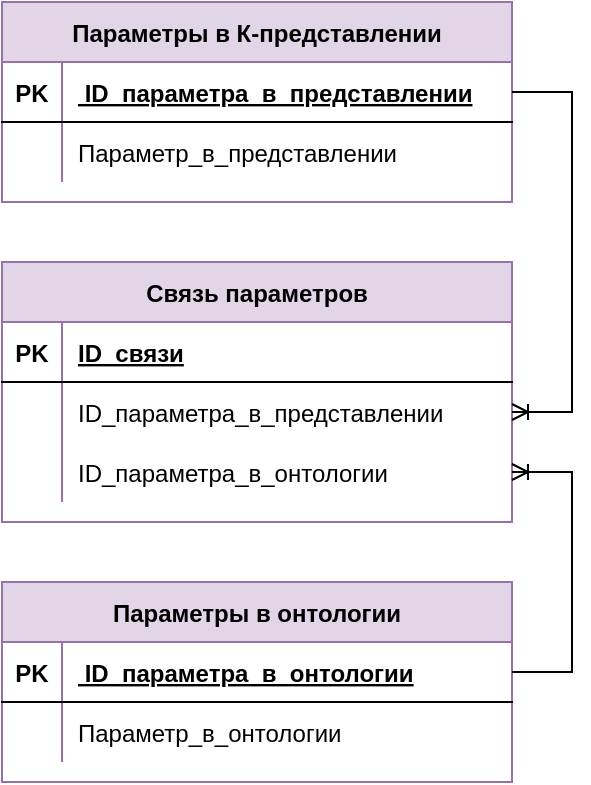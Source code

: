 <mxfile version="16.5.1" type="device"><diagram id="5UYzDDDhAqBPwlQlaNc8" name="Страница 1"><mxGraphModel dx="981" dy="597" grid="1" gridSize="10" guides="1" tooltips="1" connect="1" arrows="1" fold="1" page="1" pageScale="1" pageWidth="1169" pageHeight="827" math="0" shadow="0"><root><mxCell id="0"/><mxCell id="1" parent="0"/><mxCell id="ogIw7RamCGDvY-IceUVw-1" value="Параметры в К-представлении" style="shape=table;startSize=30;container=1;collapsible=1;childLayout=tableLayout;fixedRows=1;rowLines=0;fontStyle=1;align=center;resizeLast=1;fillColor=#e1d5e7;strokeColor=#9673a6;" vertex="1" parent="1"><mxGeometry x="465" width="255" height="100" as="geometry"/></mxCell><mxCell id="ogIw7RamCGDvY-IceUVw-2" value="" style="shape=tableRow;horizontal=0;startSize=0;swimlaneHead=0;swimlaneBody=0;fillColor=none;collapsible=0;dropTarget=0;points=[[0,0.5],[1,0.5]];portConstraint=eastwest;top=0;left=0;right=0;bottom=1;" vertex="1" parent="ogIw7RamCGDvY-IceUVw-1"><mxGeometry y="30" width="255" height="30" as="geometry"/></mxCell><mxCell id="ogIw7RamCGDvY-IceUVw-3" value="PK" style="shape=partialRectangle;connectable=0;fillColor=none;top=0;left=0;bottom=0;right=0;fontStyle=1;overflow=hidden;" vertex="1" parent="ogIw7RamCGDvY-IceUVw-2"><mxGeometry width="30" height="30" as="geometry"><mxRectangle width="30" height="30" as="alternateBounds"/></mxGeometry></mxCell><mxCell id="ogIw7RamCGDvY-IceUVw-4" value=" ID_параметра_в_представлении" style="shape=partialRectangle;connectable=0;fillColor=none;top=0;left=0;bottom=0;right=0;align=left;spacingLeft=6;fontStyle=5;overflow=hidden;" vertex="1" parent="ogIw7RamCGDvY-IceUVw-2"><mxGeometry x="30" width="225" height="30" as="geometry"><mxRectangle width="225" height="30" as="alternateBounds"/></mxGeometry></mxCell><mxCell id="ogIw7RamCGDvY-IceUVw-5" value="" style="shape=tableRow;horizontal=0;startSize=0;swimlaneHead=0;swimlaneBody=0;fillColor=none;collapsible=0;dropTarget=0;points=[[0,0.5],[1,0.5]];portConstraint=eastwest;top=0;left=0;right=0;bottom=0;" vertex="1" parent="ogIw7RamCGDvY-IceUVw-1"><mxGeometry y="60" width="255" height="30" as="geometry"/></mxCell><mxCell id="ogIw7RamCGDvY-IceUVw-6" value="" style="shape=partialRectangle;connectable=0;fillColor=none;top=0;left=0;bottom=0;right=0;editable=1;overflow=hidden;" vertex="1" parent="ogIw7RamCGDvY-IceUVw-5"><mxGeometry width="30" height="30" as="geometry"><mxRectangle width="30" height="30" as="alternateBounds"/></mxGeometry></mxCell><mxCell id="ogIw7RamCGDvY-IceUVw-7" value="Параметр_в_представлении" style="shape=partialRectangle;connectable=0;fillColor=none;top=0;left=0;bottom=0;right=0;align=left;spacingLeft=6;overflow=hidden;" vertex="1" parent="ogIw7RamCGDvY-IceUVw-5"><mxGeometry x="30" width="225" height="30" as="geometry"><mxRectangle width="225" height="30" as="alternateBounds"/></mxGeometry></mxCell><mxCell id="ogIw7RamCGDvY-IceUVw-14" value="Связь параметров" style="shape=table;startSize=30;container=1;collapsible=1;childLayout=tableLayout;fixedRows=1;rowLines=0;fontStyle=1;align=center;resizeLast=1;fillColor=#e1d5e7;strokeColor=#9673a6;" vertex="1" parent="1"><mxGeometry x="465" y="130" width="255" height="130" as="geometry"/></mxCell><mxCell id="ogIw7RamCGDvY-IceUVw-15" value="" style="shape=tableRow;horizontal=0;startSize=0;swimlaneHead=0;swimlaneBody=0;fillColor=none;collapsible=0;dropTarget=0;points=[[0,0.5],[1,0.5]];portConstraint=eastwest;top=0;left=0;right=0;bottom=1;" vertex="1" parent="ogIw7RamCGDvY-IceUVw-14"><mxGeometry y="30" width="255" height="30" as="geometry"/></mxCell><mxCell id="ogIw7RamCGDvY-IceUVw-16" value="PK" style="shape=partialRectangle;connectable=0;fillColor=none;top=0;left=0;bottom=0;right=0;fontStyle=1;overflow=hidden;" vertex="1" parent="ogIw7RamCGDvY-IceUVw-15"><mxGeometry width="30" height="30" as="geometry"><mxRectangle width="30" height="30" as="alternateBounds"/></mxGeometry></mxCell><mxCell id="ogIw7RamCGDvY-IceUVw-17" value="ID_связи" style="shape=partialRectangle;connectable=0;fillColor=none;top=0;left=0;bottom=0;right=0;align=left;spacingLeft=6;fontStyle=5;overflow=hidden;" vertex="1" parent="ogIw7RamCGDvY-IceUVw-15"><mxGeometry x="30" width="225" height="30" as="geometry"><mxRectangle width="225" height="30" as="alternateBounds"/></mxGeometry></mxCell><mxCell id="ogIw7RamCGDvY-IceUVw-18" value="" style="shape=tableRow;horizontal=0;startSize=0;swimlaneHead=0;swimlaneBody=0;fillColor=none;collapsible=0;dropTarget=0;points=[[0,0.5],[1,0.5]];portConstraint=eastwest;top=0;left=0;right=0;bottom=0;" vertex="1" parent="ogIw7RamCGDvY-IceUVw-14"><mxGeometry y="60" width="255" height="30" as="geometry"/></mxCell><mxCell id="ogIw7RamCGDvY-IceUVw-19" value="" style="shape=partialRectangle;connectable=0;fillColor=none;top=0;left=0;bottom=0;right=0;editable=1;overflow=hidden;" vertex="1" parent="ogIw7RamCGDvY-IceUVw-18"><mxGeometry width="30" height="30" as="geometry"><mxRectangle width="30" height="30" as="alternateBounds"/></mxGeometry></mxCell><mxCell id="ogIw7RamCGDvY-IceUVw-20" value="ID_параметра_в_представлении" style="shape=partialRectangle;connectable=0;fillColor=none;top=0;left=0;bottom=0;right=0;align=left;spacingLeft=6;overflow=hidden;" vertex="1" parent="ogIw7RamCGDvY-IceUVw-18"><mxGeometry x="30" width="225" height="30" as="geometry"><mxRectangle width="225" height="30" as="alternateBounds"/></mxGeometry></mxCell><mxCell id="ogIw7RamCGDvY-IceUVw-21" value="" style="shape=tableRow;horizontal=0;startSize=0;swimlaneHead=0;swimlaneBody=0;fillColor=none;collapsible=0;dropTarget=0;points=[[0,0.5],[1,0.5]];portConstraint=eastwest;top=0;left=0;right=0;bottom=0;" vertex="1" parent="ogIw7RamCGDvY-IceUVw-14"><mxGeometry y="90" width="255" height="30" as="geometry"/></mxCell><mxCell id="ogIw7RamCGDvY-IceUVw-22" value="" style="shape=partialRectangle;connectable=0;fillColor=none;top=0;left=0;bottom=0;right=0;editable=1;overflow=hidden;" vertex="1" parent="ogIw7RamCGDvY-IceUVw-21"><mxGeometry width="30" height="30" as="geometry"><mxRectangle width="30" height="30" as="alternateBounds"/></mxGeometry></mxCell><mxCell id="ogIw7RamCGDvY-IceUVw-23" value="ID_параметра_в_онтологии" style="shape=partialRectangle;connectable=0;fillColor=none;top=0;left=0;bottom=0;right=0;align=left;spacingLeft=6;overflow=hidden;" vertex="1" parent="ogIw7RamCGDvY-IceUVw-21"><mxGeometry x="30" width="225" height="30" as="geometry"><mxRectangle width="225" height="30" as="alternateBounds"/></mxGeometry></mxCell><mxCell id="ogIw7RamCGDvY-IceUVw-27" value="Параметры в онтологии" style="shape=table;startSize=30;container=1;collapsible=1;childLayout=tableLayout;fixedRows=1;rowLines=0;fontStyle=1;align=center;resizeLast=1;fillColor=#e1d5e7;strokeColor=#9673a6;" vertex="1" parent="1"><mxGeometry x="465" y="290" width="255" height="100" as="geometry"/></mxCell><mxCell id="ogIw7RamCGDvY-IceUVw-28" value="" style="shape=tableRow;horizontal=0;startSize=0;swimlaneHead=0;swimlaneBody=0;fillColor=none;collapsible=0;dropTarget=0;points=[[0,0.5],[1,0.5]];portConstraint=eastwest;top=0;left=0;right=0;bottom=1;" vertex="1" parent="ogIw7RamCGDvY-IceUVw-27"><mxGeometry y="30" width="255" height="30" as="geometry"/></mxCell><mxCell id="ogIw7RamCGDvY-IceUVw-29" value="PK" style="shape=partialRectangle;connectable=0;fillColor=none;top=0;left=0;bottom=0;right=0;fontStyle=1;overflow=hidden;" vertex="1" parent="ogIw7RamCGDvY-IceUVw-28"><mxGeometry width="30" height="30" as="geometry"><mxRectangle width="30" height="30" as="alternateBounds"/></mxGeometry></mxCell><mxCell id="ogIw7RamCGDvY-IceUVw-30" value=" ID_параметра_в_онтологии" style="shape=partialRectangle;connectable=0;fillColor=none;top=0;left=0;bottom=0;right=0;align=left;spacingLeft=6;fontStyle=5;overflow=hidden;" vertex="1" parent="ogIw7RamCGDvY-IceUVw-28"><mxGeometry x="30" width="225" height="30" as="geometry"><mxRectangle width="225" height="30" as="alternateBounds"/></mxGeometry></mxCell><mxCell id="ogIw7RamCGDvY-IceUVw-31" value="" style="shape=tableRow;horizontal=0;startSize=0;swimlaneHead=0;swimlaneBody=0;fillColor=none;collapsible=0;dropTarget=0;points=[[0,0.5],[1,0.5]];portConstraint=eastwest;top=0;left=0;right=0;bottom=0;" vertex="1" parent="ogIw7RamCGDvY-IceUVw-27"><mxGeometry y="60" width="255" height="30" as="geometry"/></mxCell><mxCell id="ogIw7RamCGDvY-IceUVw-32" value="" style="shape=partialRectangle;connectable=0;fillColor=none;top=0;left=0;bottom=0;right=0;editable=1;overflow=hidden;" vertex="1" parent="ogIw7RamCGDvY-IceUVw-31"><mxGeometry width="30" height="30" as="geometry"><mxRectangle width="30" height="30" as="alternateBounds"/></mxGeometry></mxCell><mxCell id="ogIw7RamCGDvY-IceUVw-33" value="Параметр_в_онтологии" style="shape=partialRectangle;connectable=0;fillColor=none;top=0;left=0;bottom=0;right=0;align=left;spacingLeft=6;overflow=hidden;" vertex="1" parent="ogIw7RamCGDvY-IceUVw-31"><mxGeometry x="30" width="225" height="30" as="geometry"><mxRectangle width="225" height="30" as="alternateBounds"/></mxGeometry></mxCell><mxCell id="ogIw7RamCGDvY-IceUVw-34" value="" style="edgeStyle=orthogonalEdgeStyle;fontSize=12;html=1;endArrow=ERoneToMany;rounded=0;" edge="1" parent="1" source="ogIw7RamCGDvY-IceUVw-2" target="ogIw7RamCGDvY-IceUVw-18"><mxGeometry width="100" height="100" relative="1" as="geometry"><mxPoint x="670" y="190" as="sourcePoint"/><mxPoint x="770" y="90" as="targetPoint"/><Array as="points"><mxPoint x="750" y="45"/><mxPoint x="750" y="205"/></Array></mxGeometry></mxCell><mxCell id="ogIw7RamCGDvY-IceUVw-35" value="" style="edgeStyle=orthogonalEdgeStyle;fontSize=12;html=1;endArrow=ERoneToMany;rounded=0;" edge="1" parent="1" source="ogIw7RamCGDvY-IceUVw-28" target="ogIw7RamCGDvY-IceUVw-21"><mxGeometry width="100" height="100" relative="1" as="geometry"><mxPoint x="670" y="190" as="sourcePoint"/><mxPoint x="770" y="90" as="targetPoint"/><Array as="points"><mxPoint x="750" y="335"/><mxPoint x="750" y="235"/></Array></mxGeometry></mxCell></root></mxGraphModel></diagram></mxfile>